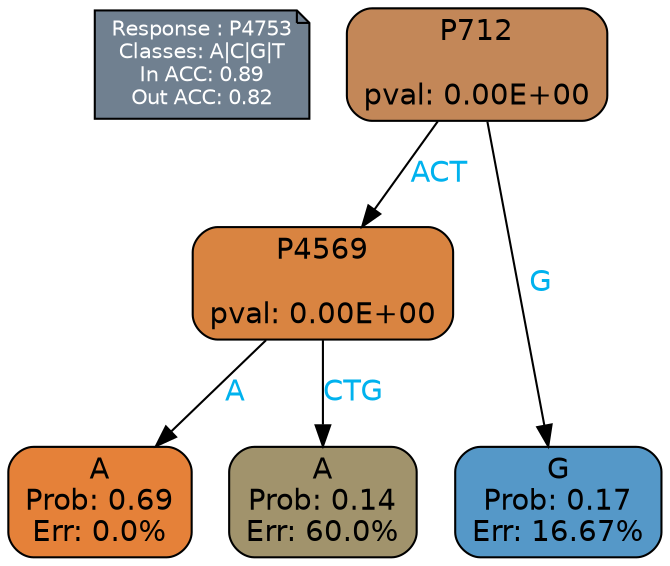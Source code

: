digraph Tree {
node [shape=box, style="filled, rounded", color="black", fontname=helvetica] ;
graph [ranksep=equally, splines=polylines, bgcolor=transparent, dpi=600] ;
edge [fontname=helvetica] ;
LEGEND [label="Response : P4753
Classes: A|C|G|T
In ACC: 0.89
Out ACC: 0.82
",shape=note,align=left,style=filled,fillcolor="slategray",fontcolor="white",fontsize=10];1 [label="P712

pval: 0.00E+00", fillcolor="#c38758"] ;
2 [label="P4569

pval: 0.00E+00", fillcolor="#d98441"] ;
3 [label="A
Prob: 0.69
Err: 0.0%", fillcolor="#e58139"] ;
4 [label="A
Prob: 0.14
Err: 60.0%", fillcolor="#a1936c"] ;
5 [label="G
Prob: 0.17
Err: 16.67%", fillcolor="#5598c8"] ;
1 -> 2 [label="ACT",fontcolor=deepskyblue2] ;
1 -> 5 [label="G",fontcolor=deepskyblue2] ;
2 -> 3 [label="A",fontcolor=deepskyblue2] ;
2 -> 4 [label="CTG",fontcolor=deepskyblue2] ;
{rank = same; 3;4;5;}{rank = same; LEGEND;1;}}